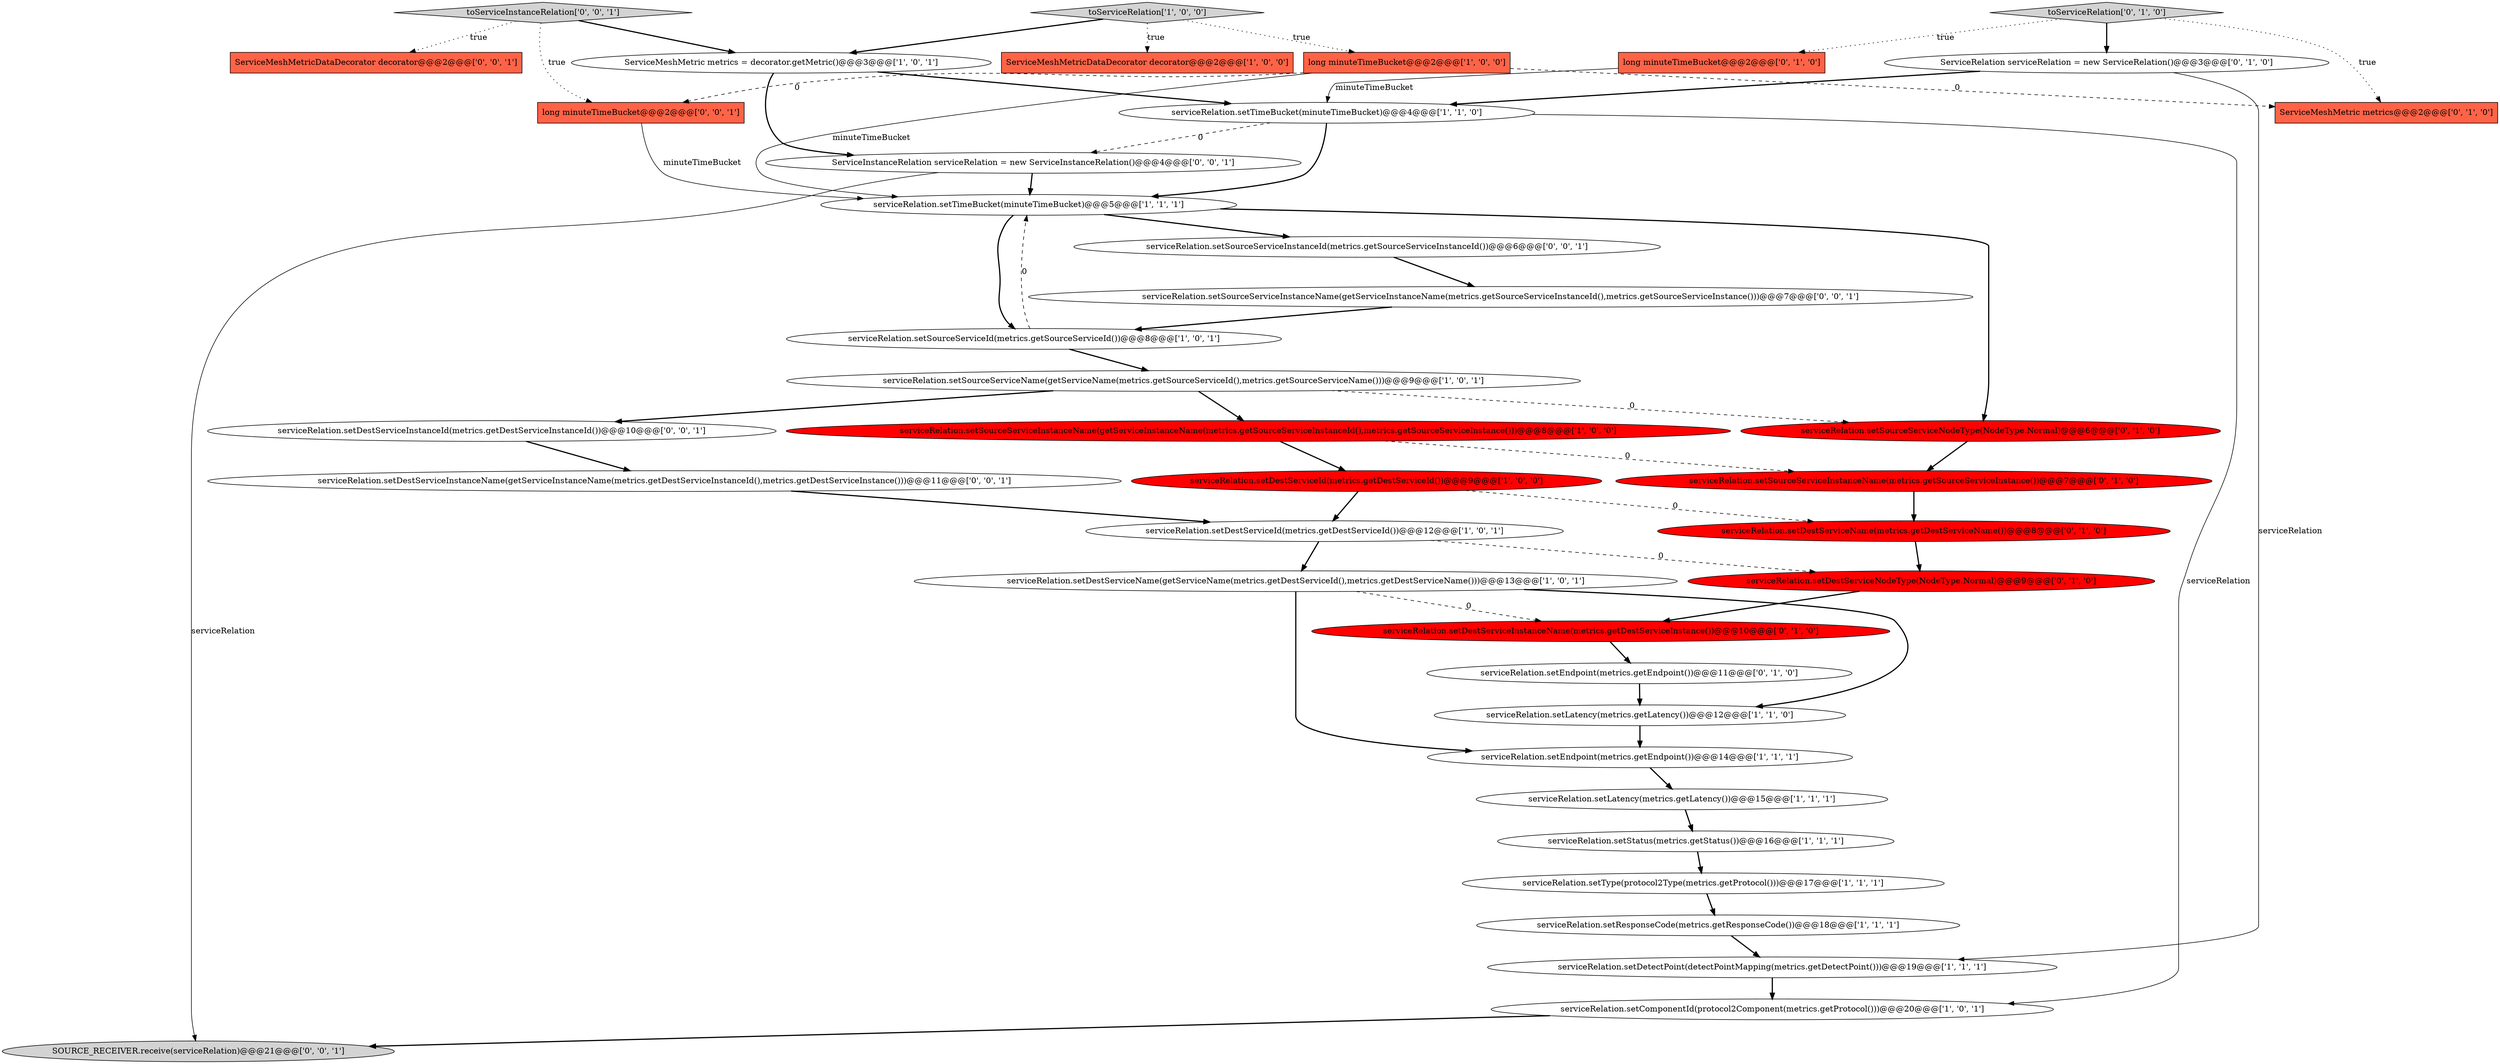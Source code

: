 digraph {
1 [style = filled, label = "serviceRelation.setDestServiceId(metrics.getDestServiceId())@@@12@@@['1', '0', '1']", fillcolor = white, shape = ellipse image = "AAA0AAABBB1BBB"];
30 [style = filled, label = "serviceRelation.setSourceServiceInstanceName(getServiceInstanceName(metrics.getSourceServiceInstanceId(),metrics.getSourceServiceInstance()))@@@7@@@['0', '0', '1']", fillcolor = white, shape = ellipse image = "AAA0AAABBB3BBB"];
8 [style = filled, label = "serviceRelation.setEndpoint(metrics.getEndpoint())@@@14@@@['1', '1', '1']", fillcolor = white, shape = ellipse image = "AAA0AAABBB1BBB"];
37 [style = filled, label = "toServiceInstanceRelation['0', '0', '1']", fillcolor = lightgray, shape = diamond image = "AAA0AAABBB3BBB"];
10 [style = filled, label = "toServiceRelation['1', '0', '0']", fillcolor = lightgray, shape = diamond image = "AAA0AAABBB1BBB"];
2 [style = filled, label = "serviceRelation.setTimeBucket(minuteTimeBucket)@@@5@@@['1', '1', '1']", fillcolor = white, shape = ellipse image = "AAA0AAABBB1BBB"];
11 [style = filled, label = "serviceRelation.setDestServiceId(metrics.getDestServiceId())@@@9@@@['1', '0', '0']", fillcolor = red, shape = ellipse image = "AAA1AAABBB1BBB"];
31 [style = filled, label = "serviceRelation.setDestServiceInstanceName(getServiceInstanceName(metrics.getDestServiceInstanceId(),metrics.getDestServiceInstance()))@@@11@@@['0', '0', '1']", fillcolor = white, shape = ellipse image = "AAA0AAABBB3BBB"];
35 [style = filled, label = "serviceRelation.setDestServiceInstanceId(metrics.getDestServiceInstanceId())@@@10@@@['0', '0', '1']", fillcolor = white, shape = ellipse image = "AAA0AAABBB3BBB"];
14 [style = filled, label = "serviceRelation.setComponentId(protocol2Component(metrics.getProtocol()))@@@20@@@['1', '0', '1']", fillcolor = white, shape = ellipse image = "AAA0AAABBB1BBB"];
38 [style = filled, label = "serviceRelation.setSourceServiceInstanceId(metrics.getSourceServiceInstanceId())@@@6@@@['0', '0', '1']", fillcolor = white, shape = ellipse image = "AAA0AAABBB3BBB"];
27 [style = filled, label = "serviceRelation.setSourceServiceNodeType(NodeType.Normal)@@@6@@@['0', '1', '0']", fillcolor = red, shape = ellipse image = "AAA1AAABBB2BBB"];
0 [style = filled, label = "serviceRelation.setSourceServiceId(metrics.getSourceServiceId())@@@8@@@['1', '0', '1']", fillcolor = white, shape = ellipse image = "AAA0AAABBB1BBB"];
7 [style = filled, label = "serviceRelation.setLatency(metrics.getLatency())@@@12@@@['1', '1', '0']", fillcolor = white, shape = ellipse image = "AAA0AAABBB1BBB"];
21 [style = filled, label = "serviceRelation.setDestServiceInstanceName(metrics.getDestServiceInstance())@@@10@@@['0', '1', '0']", fillcolor = red, shape = ellipse image = "AAA1AAABBB2BBB"];
24 [style = filled, label = "serviceRelation.setDestServiceNodeType(NodeType.Normal)@@@9@@@['0', '1', '0']", fillcolor = red, shape = ellipse image = "AAA1AAABBB2BBB"];
5 [style = filled, label = "long minuteTimeBucket@@@2@@@['1', '0', '0']", fillcolor = tomato, shape = box image = "AAA1AAABBB1BBB"];
12 [style = filled, label = "serviceRelation.setStatus(metrics.getStatus())@@@16@@@['1', '1', '1']", fillcolor = white, shape = ellipse image = "AAA0AAABBB1BBB"];
32 [style = filled, label = "SOURCE_RECEIVER.receive(serviceRelation)@@@21@@@['0', '0', '1']", fillcolor = lightgray, shape = ellipse image = "AAA0AAABBB3BBB"];
33 [style = filled, label = "ServiceMeshMetricDataDecorator decorator@@@2@@@['0', '0', '1']", fillcolor = tomato, shape = box image = "AAA0AAABBB3BBB"];
23 [style = filled, label = "serviceRelation.setSourceServiceInstanceName(metrics.getSourceServiceInstance())@@@7@@@['0', '1', '0']", fillcolor = red, shape = ellipse image = "AAA1AAABBB2BBB"];
17 [style = filled, label = "serviceRelation.setResponseCode(metrics.getResponseCode())@@@18@@@['1', '1', '1']", fillcolor = white, shape = ellipse image = "AAA0AAABBB1BBB"];
28 [style = filled, label = "serviceRelation.setEndpoint(metrics.getEndpoint())@@@11@@@['0', '1', '0']", fillcolor = white, shape = ellipse image = "AAA0AAABBB2BBB"];
4 [style = filled, label = "ServiceMeshMetricDataDecorator decorator@@@2@@@['1', '0', '0']", fillcolor = tomato, shape = box image = "AAA0AAABBB1BBB"];
19 [style = filled, label = "serviceRelation.setLatency(metrics.getLatency())@@@15@@@['1', '1', '1']", fillcolor = white, shape = ellipse image = "AAA0AAABBB1BBB"];
13 [style = filled, label = "serviceRelation.setSourceServiceInstanceName(getServiceInstanceName(metrics.getSourceServiceInstanceId(),metrics.getSourceServiceInstance()))@@@8@@@['1', '0', '0']", fillcolor = red, shape = ellipse image = "AAA1AAABBB1BBB"];
6 [style = filled, label = "serviceRelation.setDetectPoint(detectPointMapping(metrics.getDetectPoint()))@@@19@@@['1', '1', '1']", fillcolor = white, shape = ellipse image = "AAA0AAABBB1BBB"];
20 [style = filled, label = "toServiceRelation['0', '1', '0']", fillcolor = lightgray, shape = diamond image = "AAA0AAABBB2BBB"];
25 [style = filled, label = "ServiceRelation serviceRelation = new ServiceRelation()@@@3@@@['0', '1', '0']", fillcolor = white, shape = ellipse image = "AAA0AAABBB2BBB"];
36 [style = filled, label = "long minuteTimeBucket@@@2@@@['0', '0', '1']", fillcolor = tomato, shape = box image = "AAA0AAABBB3BBB"];
18 [style = filled, label = "serviceRelation.setTimeBucket(minuteTimeBucket)@@@4@@@['1', '1', '0']", fillcolor = white, shape = ellipse image = "AAA0AAABBB1BBB"];
15 [style = filled, label = "ServiceMeshMetric metrics = decorator.getMetric()@@@3@@@['1', '0', '1']", fillcolor = white, shape = ellipse image = "AAA0AAABBB1BBB"];
3 [style = filled, label = "serviceRelation.setDestServiceName(getServiceName(metrics.getDestServiceId(),metrics.getDestServiceName()))@@@13@@@['1', '0', '1']", fillcolor = white, shape = ellipse image = "AAA0AAABBB1BBB"];
22 [style = filled, label = "long minuteTimeBucket@@@2@@@['0', '1', '0']", fillcolor = tomato, shape = box image = "AAA0AAABBB2BBB"];
34 [style = filled, label = "ServiceInstanceRelation serviceRelation = new ServiceInstanceRelation()@@@4@@@['0', '0', '1']", fillcolor = white, shape = ellipse image = "AAA0AAABBB3BBB"];
26 [style = filled, label = "ServiceMeshMetric metrics@@@2@@@['0', '1', '0']", fillcolor = tomato, shape = box image = "AAA1AAABBB2BBB"];
29 [style = filled, label = "serviceRelation.setDestServiceName(metrics.getDestServiceName())@@@8@@@['0', '1', '0']", fillcolor = red, shape = ellipse image = "AAA1AAABBB2BBB"];
9 [style = filled, label = "serviceRelation.setType(protocol2Type(metrics.getProtocol()))@@@17@@@['1', '1', '1']", fillcolor = white, shape = ellipse image = "AAA0AAABBB1BBB"];
16 [style = filled, label = "serviceRelation.setSourceServiceName(getServiceName(metrics.getSourceServiceId(),metrics.getSourceServiceName()))@@@9@@@['1', '0', '1']", fillcolor = white, shape = ellipse image = "AAA0AAABBB1BBB"];
35->31 [style = bold, label=""];
0->16 [style = bold, label=""];
37->33 [style = dotted, label="true"];
22->18 [style = solid, label="minuteTimeBucket"];
16->13 [style = bold, label=""];
10->15 [style = bold, label=""];
5->2 [style = solid, label="minuteTimeBucket"];
15->34 [style = bold, label=""];
19->12 [style = bold, label=""];
17->6 [style = bold, label=""];
11->1 [style = bold, label=""];
5->26 [style = dashed, label="0"];
16->27 [style = dashed, label="0"];
8->19 [style = bold, label=""];
3->21 [style = dashed, label="0"];
20->26 [style = dotted, label="true"];
36->2 [style = solid, label="minuteTimeBucket"];
1->3 [style = bold, label=""];
25->18 [style = bold, label=""];
28->7 [style = bold, label=""];
11->29 [style = dashed, label="0"];
9->17 [style = bold, label=""];
37->15 [style = bold, label=""];
31->1 [style = bold, label=""];
18->2 [style = bold, label=""];
7->8 [style = bold, label=""];
12->9 [style = bold, label=""];
20->25 [style = bold, label=""];
15->18 [style = bold, label=""];
13->11 [style = bold, label=""];
10->5 [style = dotted, label="true"];
13->23 [style = dashed, label="0"];
5->36 [style = dashed, label="0"];
21->28 [style = bold, label=""];
6->14 [style = bold, label=""];
23->29 [style = bold, label=""];
2->38 [style = bold, label=""];
18->34 [style = dashed, label="0"];
2->0 [style = bold, label=""];
38->30 [style = bold, label=""];
25->6 [style = solid, label="serviceRelation"];
34->2 [style = bold, label=""];
3->7 [style = bold, label=""];
24->21 [style = bold, label=""];
1->24 [style = dashed, label="0"];
3->8 [style = bold, label=""];
2->27 [style = bold, label=""];
34->32 [style = solid, label="serviceRelation"];
37->36 [style = dotted, label="true"];
27->23 [style = bold, label=""];
0->2 [style = dashed, label="0"];
30->0 [style = bold, label=""];
20->22 [style = dotted, label="true"];
16->35 [style = bold, label=""];
10->4 [style = dotted, label="true"];
29->24 [style = bold, label=""];
14->32 [style = bold, label=""];
18->14 [style = solid, label="serviceRelation"];
}
